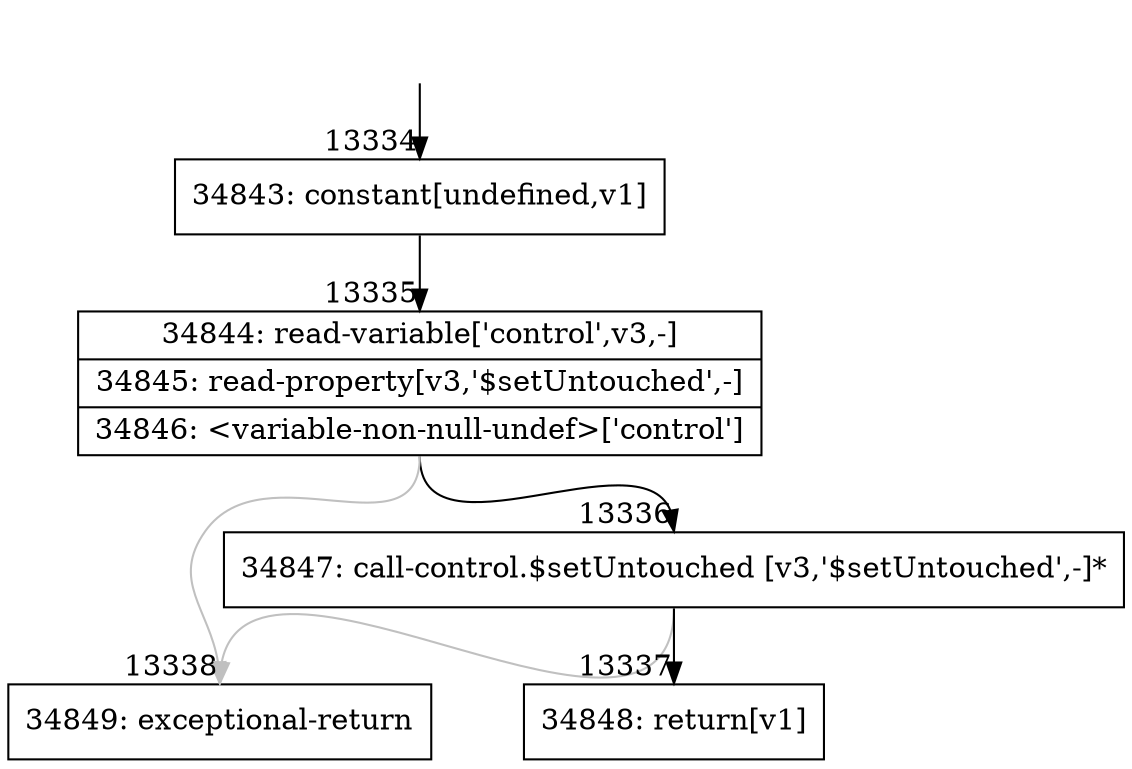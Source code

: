 digraph {
rankdir="TD"
BB_entry1040[shape=none,label=""];
BB_entry1040 -> BB13334 [tailport=s, headport=n, headlabel="    13334"]
BB13334 [shape=record label="{34843: constant[undefined,v1]}" ] 
BB13334 -> BB13335 [tailport=s, headport=n, headlabel="      13335"]
BB13335 [shape=record label="{34844: read-variable['control',v3,-]|34845: read-property[v3,'$setUntouched',-]|34846: \<variable-non-null-undef\>['control']}" ] 
BB13335 -> BB13336 [tailport=s, headport=n, headlabel="      13336"]
BB13335 -> BB13338 [tailport=s, headport=n, color=gray, headlabel="      13338"]
BB13336 [shape=record label="{34847: call-control.$setUntouched [v3,'$setUntouched',-]*}" ] 
BB13336 -> BB13337 [tailport=s, headport=n, headlabel="      13337"]
BB13336 -> BB13338 [tailport=s, headport=n, color=gray]
BB13337 [shape=record label="{34848: return[v1]}" ] 
BB13338 [shape=record label="{34849: exceptional-return}" ] 
//#$~ 20123
}
